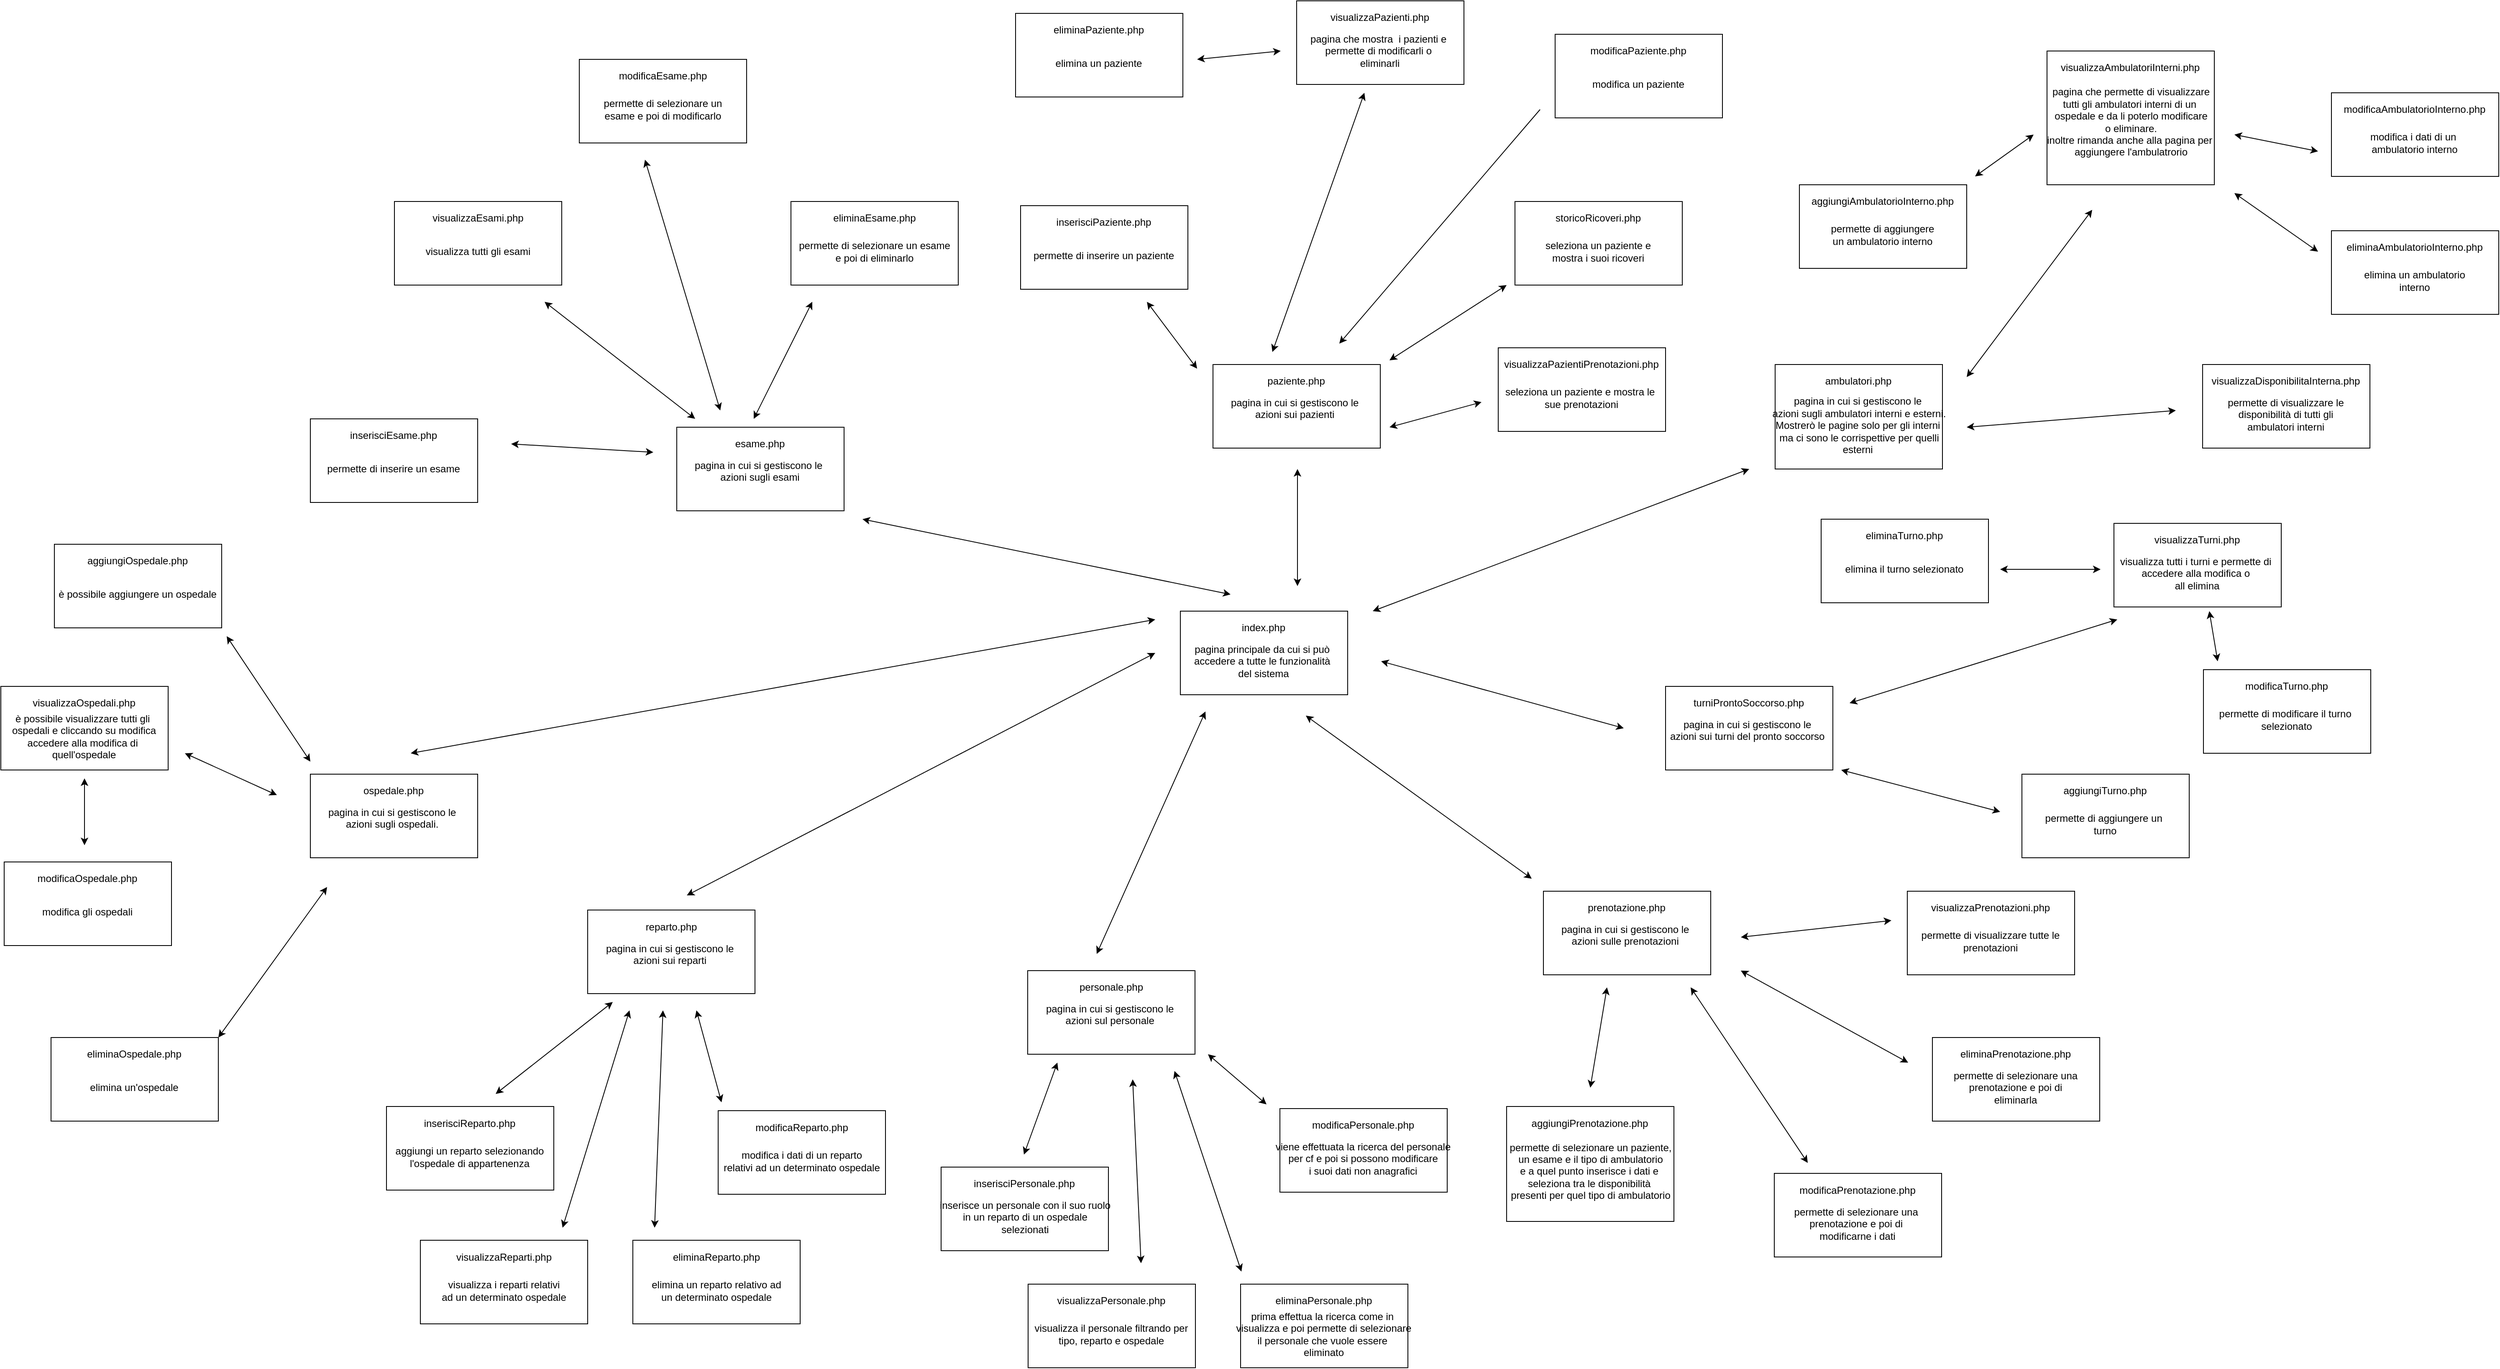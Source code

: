 <mxfile version="24.7.14">
  <diagram name="Pagina-1" id="b5bSMVHtpyGlDIJyutPw">
    <mxGraphModel dx="4014" dy="2902" grid="1" gridSize="10" guides="1" tooltips="1" connect="1" arrows="1" fold="1" page="1" pageScale="1" pageWidth="827" pageHeight="1169" math="0" shadow="0">
      <root>
        <mxCell id="0" />
        <mxCell id="1" parent="0" />
        <mxCell id="fyXsXL8FuOWfnYwmiEP--8" value="" style="rounded=0;whiteSpace=wrap;html=1;" parent="1" vertex="1">
          <mxGeometry x="620" y="160" width="200" height="100" as="geometry" />
        </mxCell>
        <mxCell id="fyXsXL8FuOWfnYwmiEP--9" value="index.php" style="text;html=1;align=center;verticalAlign=middle;resizable=0;points=[];autosize=1;strokeColor=none;fillColor=none;" parent="1" vertex="1">
          <mxGeometry x="679" y="165" width="80" height="30" as="geometry" />
        </mxCell>
        <mxCell id="fyXsXL8FuOWfnYwmiEP--10" value="pagina principale da cui si può&amp;nbsp;&lt;div&gt;accedere &lt;span style=&quot;background-color: initial;&quot;&gt;a tutte le funzionalità&amp;nbsp;&lt;/span&gt;&lt;/div&gt;&lt;div&gt;&lt;span style=&quot;background-color: initial;&quot;&gt;del sistema&lt;/span&gt;&lt;/div&gt;" style="text;html=1;align=center;verticalAlign=middle;resizable=0;points=[];autosize=1;strokeColor=none;fillColor=none;" parent="1" vertex="1">
          <mxGeometry x="624" y="190" width="190" height="60" as="geometry" />
        </mxCell>
        <mxCell id="fyXsXL8FuOWfnYwmiEP--11" value="" style="rounded=0;whiteSpace=wrap;html=1;" parent="1" vertex="1">
          <mxGeometry x="-420" y="355" width="200" height="100" as="geometry" />
        </mxCell>
        <mxCell id="fyXsXL8FuOWfnYwmiEP--12" value="ospedale.php" style="text;html=1;align=center;verticalAlign=middle;resizable=0;points=[];autosize=1;strokeColor=none;fillColor=none;" parent="1" vertex="1">
          <mxGeometry x="-371" y="360" width="100" height="30" as="geometry" />
        </mxCell>
        <mxCell id="fyXsXL8FuOWfnYwmiEP--13" value="pagina in cui si gestiscono le&amp;nbsp;&lt;div&gt;azioni sugli ospedali.&amp;nbsp;&lt;/div&gt;&lt;div&gt;&lt;br&gt;&lt;/div&gt;" style="text;html=1;align=center;verticalAlign=middle;resizable=0;points=[];autosize=1;strokeColor=none;fillColor=none;" parent="1" vertex="1">
          <mxGeometry x="-411" y="385" width="180" height="60" as="geometry" />
        </mxCell>
        <mxCell id="fyXsXL8FuOWfnYwmiEP--14" value="" style="rounded=0;whiteSpace=wrap;html=1;" parent="1" vertex="1">
          <mxGeometry x="-88.5" y="517.5" width="200" height="100" as="geometry" />
        </mxCell>
        <mxCell id="fyXsXL8FuOWfnYwmiEP--15" value="reparto.php" style="text;html=1;align=center;verticalAlign=middle;resizable=0;points=[];autosize=1;strokeColor=none;fillColor=none;" parent="1" vertex="1">
          <mxGeometry x="-29.5" y="522.5" width="80" height="30" as="geometry" />
        </mxCell>
        <mxCell id="fyXsXL8FuOWfnYwmiEP--16" value="pagina in cui si gestiscono le&amp;nbsp;&lt;div&gt;azioni sui reparti&amp;nbsp;&lt;/div&gt;&lt;div&gt;&lt;br&gt;&lt;/div&gt;" style="text;html=1;align=center;verticalAlign=middle;resizable=0;points=[];autosize=1;strokeColor=none;fillColor=none;" parent="1" vertex="1">
          <mxGeometry x="-79.5" y="547.5" width="180" height="60" as="geometry" />
        </mxCell>
        <mxCell id="fyXsXL8FuOWfnYwmiEP--17" value="" style="rounded=0;whiteSpace=wrap;html=1;" parent="1" vertex="1">
          <mxGeometry x="437.5" y="590" width="200" height="100" as="geometry" />
        </mxCell>
        <mxCell id="fyXsXL8FuOWfnYwmiEP--18" value="personale.php" style="text;html=1;align=center;verticalAlign=middle;resizable=0;points=[];autosize=1;strokeColor=none;fillColor=none;" parent="1" vertex="1">
          <mxGeometry x="486.5" y="595" width="100" height="30" as="geometry" />
        </mxCell>
        <mxCell id="fyXsXL8FuOWfnYwmiEP--19" value="pagina in cui si gestiscono le&amp;nbsp;&lt;div&gt;azioni sul personale&amp;nbsp;&lt;/div&gt;&lt;div&gt;&lt;br&gt;&lt;/div&gt;" style="text;html=1;align=center;verticalAlign=middle;resizable=0;points=[];autosize=1;strokeColor=none;fillColor=none;" parent="1" vertex="1">
          <mxGeometry x="446.5" y="620" width="180" height="60" as="geometry" />
        </mxCell>
        <mxCell id="fyXsXL8FuOWfnYwmiEP--20" value="" style="rounded=0;whiteSpace=wrap;html=1;" parent="1" vertex="1">
          <mxGeometry x="18" y="-60" width="200" height="100" as="geometry" />
        </mxCell>
        <mxCell id="fyXsXL8FuOWfnYwmiEP--21" value="esame.php" style="text;html=1;align=center;verticalAlign=middle;resizable=0;points=[];autosize=1;strokeColor=none;fillColor=none;" parent="1" vertex="1">
          <mxGeometry x="77" y="-55" width="80" height="30" as="geometry" />
        </mxCell>
        <mxCell id="fyXsXL8FuOWfnYwmiEP--22" value="pagina in cui si gestiscono le&amp;nbsp;&lt;div&gt;azioni sugli esami&lt;/div&gt;&lt;div&gt;&lt;br&gt;&lt;/div&gt;" style="text;html=1;align=center;verticalAlign=middle;resizable=0;points=[];autosize=1;strokeColor=none;fillColor=none;" parent="1" vertex="1">
          <mxGeometry x="27" y="-30" width="180" height="60" as="geometry" />
        </mxCell>
        <mxCell id="fyXsXL8FuOWfnYwmiEP--23" value="" style="rounded=0;whiteSpace=wrap;html=1;" parent="1" vertex="1">
          <mxGeometry x="659" y="-135" width="200" height="100" as="geometry" />
        </mxCell>
        <mxCell id="fyXsXL8FuOWfnYwmiEP--24" value="paziente.php" style="text;html=1;align=center;verticalAlign=middle;resizable=0;points=[];autosize=1;strokeColor=none;fillColor=none;" parent="1" vertex="1">
          <mxGeometry x="713" y="-130" width="90" height="30" as="geometry" />
        </mxCell>
        <mxCell id="fyXsXL8FuOWfnYwmiEP--25" value="pagina in cui si gestiscono le&amp;nbsp;&lt;div&gt;azioni sui pazienti&amp;nbsp;&lt;/div&gt;&lt;div&gt;&lt;br&gt;&lt;/div&gt;" style="text;html=1;align=center;verticalAlign=middle;resizable=0;points=[];autosize=1;strokeColor=none;fillColor=none;" parent="1" vertex="1">
          <mxGeometry x="668" y="-105" width="180" height="60" as="geometry" />
        </mxCell>
        <mxCell id="fyXsXL8FuOWfnYwmiEP--26" value="" style="rounded=0;whiteSpace=wrap;html=1;" parent="1" vertex="1">
          <mxGeometry x="1054" y="495" width="200" height="100" as="geometry" />
        </mxCell>
        <mxCell id="fyXsXL8FuOWfnYwmiEP--27" value="prenotazione.php" style="text;html=1;align=center;verticalAlign=middle;resizable=0;points=[];autosize=1;strokeColor=none;fillColor=none;" parent="1" vertex="1">
          <mxGeometry x="1093" y="500" width="120" height="30" as="geometry" />
        </mxCell>
        <mxCell id="fyXsXL8FuOWfnYwmiEP--28" value="pagina in cui si gestiscono le&amp;nbsp;&lt;div&gt;azioni sulle prenotazioni&amp;nbsp;&lt;/div&gt;&lt;div&gt;&lt;br&gt;&lt;/div&gt;" style="text;html=1;align=center;verticalAlign=middle;resizable=0;points=[];autosize=1;strokeColor=none;fillColor=none;" parent="1" vertex="1">
          <mxGeometry x="1063" y="525" width="180" height="60" as="geometry" />
        </mxCell>
        <mxCell id="fyXsXL8FuOWfnYwmiEP--29" value="" style="rounded=0;whiteSpace=wrap;html=1;" parent="1" vertex="1">
          <mxGeometry x="1200" y="250" width="200" height="100" as="geometry" />
        </mxCell>
        <mxCell id="fyXsXL8FuOWfnYwmiEP--30" value="turniProntoSoccorso.php" style="text;html=1;align=center;verticalAlign=middle;resizable=0;points=[];autosize=1;strokeColor=none;fillColor=none;" parent="1" vertex="1">
          <mxGeometry x="1219" y="255" width="160" height="30" as="geometry" />
        </mxCell>
        <mxCell id="fyXsXL8FuOWfnYwmiEP--31" value="pagina in cui si gestiscono le&amp;nbsp;&lt;div&gt;azioni sui turni del pronto soccorso&amp;nbsp;&lt;/div&gt;&lt;div&gt;&lt;br&gt;&lt;/div&gt;" style="text;html=1;align=center;verticalAlign=middle;resizable=0;points=[];autosize=1;strokeColor=none;fillColor=none;" parent="1" vertex="1">
          <mxGeometry x="1194" y="280" width="210" height="60" as="geometry" />
        </mxCell>
        <mxCell id="fyXsXL8FuOWfnYwmiEP--32" value="" style="rounded=0;whiteSpace=wrap;html=1;" parent="1" vertex="1">
          <mxGeometry x="1331" y="-135" width="200" height="125" as="geometry" />
        </mxCell>
        <mxCell id="fyXsXL8FuOWfnYwmiEP--33" value="ambulatori.php" style="text;html=1;align=center;verticalAlign=middle;resizable=0;points=[];autosize=1;strokeColor=none;fillColor=none;" parent="1" vertex="1">
          <mxGeometry x="1380" y="-130" width="100" height="30" as="geometry" />
        </mxCell>
        <mxCell id="fyXsXL8FuOWfnYwmiEP--34" value="pagina in cui si gestiscono le&amp;nbsp;&lt;div&gt;azioni sugli ambulatori interni e esterni.&lt;/div&gt;&lt;div&gt;Mostrerò le pagine solo per gli interni&amp;nbsp;&lt;/div&gt;&lt;div&gt;ma ci sono le corrispettive per quelli&lt;/div&gt;&lt;div&gt;esterni&amp;nbsp;&lt;/div&gt;&lt;div&gt;&lt;br&gt;&lt;/div&gt;" style="text;html=1;align=center;verticalAlign=middle;resizable=0;points=[];autosize=1;strokeColor=none;fillColor=none;" parent="1" vertex="1">
          <mxGeometry x="1316" y="-105" width="230" height="100" as="geometry" />
        </mxCell>
        <mxCell id="fyXsXL8FuOWfnYwmiEP--35" value="" style="rounded=0;whiteSpace=wrap;html=1;" parent="1" vertex="1">
          <mxGeometry x="-726" y="80" width="200" height="100" as="geometry" />
        </mxCell>
        <mxCell id="fyXsXL8FuOWfnYwmiEP--36" value="aggiungiOspedale.php" style="text;html=1;align=center;verticalAlign=middle;resizable=0;points=[];autosize=1;strokeColor=none;fillColor=none;" parent="1" vertex="1">
          <mxGeometry x="-697" y="85" width="140" height="30" as="geometry" />
        </mxCell>
        <mxCell id="fyXsXL8FuOWfnYwmiEP--37" value="è possibile aggiungere un ospedale" style="text;html=1;align=center;verticalAlign=middle;resizable=0;points=[];autosize=1;strokeColor=none;fillColor=none;" parent="1" vertex="1">
          <mxGeometry x="-732" y="125" width="210" height="30" as="geometry" />
        </mxCell>
        <mxCell id="fyXsXL8FuOWfnYwmiEP--38" value="" style="rounded=0;whiteSpace=wrap;html=1;" parent="1" vertex="1">
          <mxGeometry x="-790" y="250" width="200" height="100" as="geometry" />
        </mxCell>
        <mxCell id="fyXsXL8FuOWfnYwmiEP--39" value="visualizzaOspedali.php" style="text;html=1;align=center;verticalAlign=middle;resizable=0;points=[];autosize=1;strokeColor=none;fillColor=none;" parent="1" vertex="1">
          <mxGeometry x="-766" y="255" width="150" height="30" as="geometry" />
        </mxCell>
        <mxCell id="fyXsXL8FuOWfnYwmiEP--40" value="è possibile visualizzare tutti gli&amp;nbsp;&lt;div&gt;ospedali e cliccando su modifica&lt;/div&gt;&lt;div&gt;accedere alla modifica di&amp;nbsp;&lt;/div&gt;&lt;div&gt;quell&#39;ospedale&lt;/div&gt;" style="text;html=1;align=center;verticalAlign=middle;resizable=0;points=[];autosize=1;strokeColor=none;fillColor=none;" parent="1" vertex="1">
          <mxGeometry x="-791" y="275" width="200" height="70" as="geometry" />
        </mxCell>
        <mxCell id="fyXsXL8FuOWfnYwmiEP--41" value="" style="rounded=0;whiteSpace=wrap;html=1;" parent="1" vertex="1">
          <mxGeometry x="-786" y="460" width="200" height="100" as="geometry" />
        </mxCell>
        <mxCell id="fyXsXL8FuOWfnYwmiEP--42" value="modificaOspedale.php" style="text;html=1;align=center;verticalAlign=middle;resizable=0;points=[];autosize=1;strokeColor=none;fillColor=none;" parent="1" vertex="1">
          <mxGeometry x="-757" y="465" width="140" height="30" as="geometry" />
        </mxCell>
        <mxCell id="fyXsXL8FuOWfnYwmiEP--43" value="modifica gli ospedali" style="text;html=1;align=center;verticalAlign=middle;resizable=0;points=[];autosize=1;strokeColor=none;fillColor=none;" parent="1" vertex="1">
          <mxGeometry x="-752" y="505" width="130" height="30" as="geometry" />
        </mxCell>
        <mxCell id="fyXsXL8FuOWfnYwmiEP--44" value="" style="rounded=0;whiteSpace=wrap;html=1;" parent="1" vertex="1">
          <mxGeometry x="-730" y="670" width="200" height="100" as="geometry" />
        </mxCell>
        <mxCell id="fyXsXL8FuOWfnYwmiEP--45" value="eliminaOspedale.php" style="text;html=1;align=center;verticalAlign=middle;resizable=0;points=[];autosize=1;strokeColor=none;fillColor=none;" parent="1" vertex="1">
          <mxGeometry x="-701" y="675" width="140" height="30" as="geometry" />
        </mxCell>
        <mxCell id="fyXsXL8FuOWfnYwmiEP--46" value="elimina un&#39;ospedale" style="text;html=1;align=center;verticalAlign=middle;resizable=0;points=[];autosize=1;strokeColor=none;fillColor=none;" parent="1" vertex="1">
          <mxGeometry x="-696" y="715" width="130" height="30" as="geometry" />
        </mxCell>
        <mxCell id="fyXsXL8FuOWfnYwmiEP--47" value="" style="endArrow=classic;startArrow=classic;html=1;rounded=0;" parent="1" edge="1">
          <mxGeometry width="50" height="50" relative="1" as="geometry">
            <mxPoint x="-300" y="330" as="sourcePoint" />
            <mxPoint x="590" y="170" as="targetPoint" />
          </mxGeometry>
        </mxCell>
        <mxCell id="fyXsXL8FuOWfnYwmiEP--48" value="" style="endArrow=classic;startArrow=classic;html=1;rounded=0;" parent="1" edge="1">
          <mxGeometry width="50" height="50" relative="1" as="geometry">
            <mxPoint x="30" y="500" as="sourcePoint" />
            <mxPoint x="590" y="210" as="targetPoint" />
          </mxGeometry>
        </mxCell>
        <mxCell id="fyXsXL8FuOWfnYwmiEP--49" value="" style="endArrow=classic;startArrow=classic;html=1;rounded=0;" parent="1" edge="1">
          <mxGeometry width="50" height="50" relative="1" as="geometry">
            <mxPoint x="520" y="570" as="sourcePoint" />
            <mxPoint x="650" y="280" as="targetPoint" />
          </mxGeometry>
        </mxCell>
        <mxCell id="fyXsXL8FuOWfnYwmiEP--50" value="" style="endArrow=classic;startArrow=classic;html=1;rounded=0;" parent="1" edge="1">
          <mxGeometry width="50" height="50" relative="1" as="geometry">
            <mxPoint x="680" y="140" as="sourcePoint" />
            <mxPoint x="240" y="50" as="targetPoint" />
          </mxGeometry>
        </mxCell>
        <mxCell id="fyXsXL8FuOWfnYwmiEP--51" value="" style="endArrow=classic;startArrow=classic;html=1;rounded=0;" parent="1" edge="1">
          <mxGeometry width="50" height="50" relative="1" as="geometry">
            <mxPoint x="760" y="130" as="sourcePoint" />
            <mxPoint x="760" y="-10" as="targetPoint" />
          </mxGeometry>
        </mxCell>
        <mxCell id="fyXsXL8FuOWfnYwmiEP--53" value="" style="endArrow=classic;startArrow=classic;html=1;rounded=0;" parent="1" edge="1">
          <mxGeometry width="50" height="50" relative="1" as="geometry">
            <mxPoint x="1040" y="480" as="sourcePoint" />
            <mxPoint x="770" y="285" as="targetPoint" />
          </mxGeometry>
        </mxCell>
        <mxCell id="fyXsXL8FuOWfnYwmiEP--54" value="" style="endArrow=classic;startArrow=classic;html=1;rounded=0;" parent="1" edge="1">
          <mxGeometry width="50" height="50" relative="1" as="geometry">
            <mxPoint x="1150" y="300" as="sourcePoint" />
            <mxPoint x="860" y="220" as="targetPoint" />
          </mxGeometry>
        </mxCell>
        <mxCell id="fyXsXL8FuOWfnYwmiEP--56" value="" style="endArrow=classic;startArrow=classic;html=1;rounded=0;" parent="1" edge="1">
          <mxGeometry width="50" height="50" relative="1" as="geometry">
            <mxPoint x="-420" y="340" as="sourcePoint" />
            <mxPoint x="-520" y="190" as="targetPoint" />
          </mxGeometry>
        </mxCell>
        <mxCell id="fyXsXL8FuOWfnYwmiEP--57" value="" style="endArrow=classic;startArrow=classic;html=1;rounded=0;" parent="1" edge="1">
          <mxGeometry width="50" height="50" relative="1" as="geometry">
            <mxPoint x="-570" y="330" as="sourcePoint" />
            <mxPoint x="-460" y="380" as="targetPoint" />
          </mxGeometry>
        </mxCell>
        <mxCell id="fyXsXL8FuOWfnYwmiEP--59" value="" style="endArrow=classic;startArrow=classic;html=1;rounded=0;exitX=1;exitY=0;exitDx=0;exitDy=0;" parent="1" source="fyXsXL8FuOWfnYwmiEP--44" edge="1">
          <mxGeometry width="50" height="50" relative="1" as="geometry">
            <mxPoint x="-460" y="450" as="sourcePoint" />
            <mxPoint x="-400" y="490" as="targetPoint" />
          </mxGeometry>
        </mxCell>
        <mxCell id="fyXsXL8FuOWfnYwmiEP--60" value="" style="endArrow=classic;startArrow=classic;html=1;rounded=0;" parent="1" edge="1">
          <mxGeometry width="50" height="50" relative="1" as="geometry">
            <mxPoint x="-690" y="440" as="sourcePoint" />
            <mxPoint x="-690" y="360" as="targetPoint" />
          </mxGeometry>
        </mxCell>
        <mxCell id="fyXsXL8FuOWfnYwmiEP--61" value="" style="rounded=0;whiteSpace=wrap;html=1;" parent="1" vertex="1">
          <mxGeometry x="-329" y="752.5" width="200" height="100" as="geometry" />
        </mxCell>
        <mxCell id="fyXsXL8FuOWfnYwmiEP--62" value="inserisciReparto.php" style="text;html=1;align=center;verticalAlign=middle;resizable=0;points=[];autosize=1;strokeColor=none;fillColor=none;" parent="1" vertex="1">
          <mxGeometry x="-295" y="757.5" width="130" height="30" as="geometry" />
        </mxCell>
        <mxCell id="fyXsXL8FuOWfnYwmiEP--63" value="&lt;div&gt;aggiungi un reparto selezionando&lt;/div&gt;&lt;div&gt;l&#39;ospedale di appartenenza&lt;/div&gt;" style="text;html=1;align=center;verticalAlign=middle;resizable=0;points=[];autosize=1;strokeColor=none;fillColor=none;" parent="1" vertex="1">
          <mxGeometry x="-330" y="792.5" width="200" height="40" as="geometry" />
        </mxCell>
        <mxCell id="fyXsXL8FuOWfnYwmiEP--64" value="" style="rounded=0;whiteSpace=wrap;html=1;" parent="1" vertex="1">
          <mxGeometry x="-288.5" y="912.5" width="200" height="100" as="geometry" />
        </mxCell>
        <mxCell id="fyXsXL8FuOWfnYwmiEP--65" value="visualizzaReparti.php" style="text;html=1;align=center;verticalAlign=middle;resizable=0;points=[];autosize=1;strokeColor=none;fillColor=none;" parent="1" vertex="1">
          <mxGeometry x="-259.5" y="917.5" width="140" height="30" as="geometry" />
        </mxCell>
        <mxCell id="fyXsXL8FuOWfnYwmiEP--66" value="&lt;div&gt;visualizza i reparti relativi&lt;/div&gt;&lt;div&gt;ad un determinato ospedale&lt;/div&gt;" style="text;html=1;align=center;verticalAlign=middle;resizable=0;points=[];autosize=1;strokeColor=none;fillColor=none;" parent="1" vertex="1">
          <mxGeometry x="-274.5" y="952.5" width="170" height="40" as="geometry" />
        </mxCell>
        <mxCell id="fyXsXL8FuOWfnYwmiEP--67" value="" style="rounded=0;whiteSpace=wrap;html=1;" parent="1" vertex="1">
          <mxGeometry x="-34.5" y="912.5" width="200" height="100" as="geometry" />
        </mxCell>
        <mxCell id="fyXsXL8FuOWfnYwmiEP--68" value="eliminaReparto.php" style="text;html=1;align=center;verticalAlign=middle;resizable=0;points=[];autosize=1;strokeColor=none;fillColor=none;" parent="1" vertex="1">
          <mxGeometry x="-0.5" y="917.5" width="130" height="30" as="geometry" />
        </mxCell>
        <mxCell id="fyXsXL8FuOWfnYwmiEP--69" value="&lt;div&gt;elimina un reparto relativo ad&lt;/div&gt;&lt;div&gt;un determinato ospedale&lt;/div&gt;" style="text;html=1;align=center;verticalAlign=middle;resizable=0;points=[];autosize=1;strokeColor=none;fillColor=none;" parent="1" vertex="1">
          <mxGeometry x="-25.5" y="952.5" width="180" height="40" as="geometry" />
        </mxCell>
        <mxCell id="fyXsXL8FuOWfnYwmiEP--70" value="" style="rounded=0;whiteSpace=wrap;html=1;" parent="1" vertex="1">
          <mxGeometry x="67.5" y="757.5" width="200" height="100" as="geometry" />
        </mxCell>
        <mxCell id="fyXsXL8FuOWfnYwmiEP--71" value="modificaReparto.php" style="text;html=1;align=center;verticalAlign=middle;resizable=0;points=[];autosize=1;strokeColor=none;fillColor=none;" parent="1" vertex="1">
          <mxGeometry x="101.5" y="762.5" width="130" height="30" as="geometry" />
        </mxCell>
        <mxCell id="fyXsXL8FuOWfnYwmiEP--72" value="&lt;div&gt;modifica i dati di un reparto&lt;/div&gt;&lt;div&gt;relativi ad un determinato ospedale&lt;/div&gt;" style="text;html=1;align=center;verticalAlign=middle;resizable=0;points=[];autosize=1;strokeColor=none;fillColor=none;" parent="1" vertex="1">
          <mxGeometry x="61.5" y="797.5" width="210" height="40" as="geometry" />
        </mxCell>
        <mxCell id="fyXsXL8FuOWfnYwmiEP--73" value="" style="endArrow=classic;startArrow=classic;html=1;rounded=0;" parent="1" edge="1">
          <mxGeometry width="50" height="50" relative="1" as="geometry">
            <mxPoint x="-198.5" y="737.5" as="sourcePoint" />
            <mxPoint x="-58.5" y="627.5" as="targetPoint" />
          </mxGeometry>
        </mxCell>
        <mxCell id="fyXsXL8FuOWfnYwmiEP--74" value="" style="endArrow=classic;startArrow=classic;html=1;rounded=0;" parent="1" edge="1">
          <mxGeometry width="50" height="50" relative="1" as="geometry">
            <mxPoint x="-118.5" y="897.5" as="sourcePoint" />
            <mxPoint x="-38.5" y="637.5" as="targetPoint" />
          </mxGeometry>
        </mxCell>
        <mxCell id="fyXsXL8FuOWfnYwmiEP--75" value="" style="endArrow=classic;startArrow=classic;html=1;rounded=0;" parent="1" edge="1">
          <mxGeometry width="50" height="50" relative="1" as="geometry">
            <mxPoint x="-8.5" y="897.5" as="sourcePoint" />
            <mxPoint x="1.5" y="637.5" as="targetPoint" />
          </mxGeometry>
        </mxCell>
        <mxCell id="fyXsXL8FuOWfnYwmiEP--76" value="" style="endArrow=classic;startArrow=classic;html=1;rounded=0;" parent="1" edge="1">
          <mxGeometry width="50" height="50" relative="1" as="geometry">
            <mxPoint x="71.5" y="747.5" as="sourcePoint" />
            <mxPoint x="41.5" y="637.5" as="targetPoint" />
          </mxGeometry>
        </mxCell>
        <mxCell id="fyXsXL8FuOWfnYwmiEP--87" value="" style="rounded=0;whiteSpace=wrap;html=1;" parent="1" vertex="1">
          <mxGeometry x="334" y="825" width="200" height="100" as="geometry" />
        </mxCell>
        <mxCell id="fyXsXL8FuOWfnYwmiEP--88" value="inserisciPersonale.php" style="text;html=1;align=center;verticalAlign=middle;resizable=0;points=[];autosize=1;strokeColor=none;fillColor=none;" parent="1" vertex="1">
          <mxGeometry x="363" y="830" width="140" height="30" as="geometry" />
        </mxCell>
        <mxCell id="fyXsXL8FuOWfnYwmiEP--89" value="&lt;div&gt;inserisce un personale con il suo ruolo&lt;/div&gt;&lt;div&gt;in un reparto di un ospedale&lt;/div&gt;&lt;div&gt;selezionati&lt;/div&gt;" style="text;html=1;align=center;verticalAlign=middle;resizable=0;points=[];autosize=1;strokeColor=none;fillColor=none;" parent="1" vertex="1">
          <mxGeometry x="319" y="855" width="230" height="60" as="geometry" />
        </mxCell>
        <mxCell id="fyXsXL8FuOWfnYwmiEP--90" value="" style="rounded=0;whiteSpace=wrap;html=1;" parent="1" vertex="1">
          <mxGeometry x="438" y="965" width="200" height="100" as="geometry" />
        </mxCell>
        <mxCell id="fyXsXL8FuOWfnYwmiEP--91" value="visualizzaPersonale.php" style="text;html=1;align=center;verticalAlign=middle;resizable=0;points=[];autosize=1;strokeColor=none;fillColor=none;" parent="1" vertex="1">
          <mxGeometry x="462" y="970" width="150" height="30" as="geometry" />
        </mxCell>
        <mxCell id="fyXsXL8FuOWfnYwmiEP--92" value="&lt;div&gt;visualizza il personale filtrando per&lt;/div&gt;&lt;div&gt;tipo, reparto e ospedale&lt;/div&gt;" style="text;html=1;align=center;verticalAlign=middle;resizable=0;points=[];autosize=1;strokeColor=none;fillColor=none;" parent="1" vertex="1">
          <mxGeometry x="432" y="1005" width="210" height="40" as="geometry" />
        </mxCell>
        <mxCell id="fyXsXL8FuOWfnYwmiEP--93" value="" style="rounded=0;whiteSpace=wrap;html=1;" parent="1" vertex="1">
          <mxGeometry x="692" y="965" width="200" height="100" as="geometry" />
        </mxCell>
        <mxCell id="fyXsXL8FuOWfnYwmiEP--94" value="eliminaPersonale.php" style="text;html=1;align=center;verticalAlign=middle;resizable=0;points=[];autosize=1;strokeColor=none;fillColor=none;" parent="1" vertex="1">
          <mxGeometry x="721" y="970" width="140" height="30" as="geometry" />
        </mxCell>
        <mxCell id="fyXsXL8FuOWfnYwmiEP--95" value="&lt;div&gt;prima effettua la ricerca come in&amp;nbsp;&lt;/div&gt;&lt;div&gt;visualizza e poi permette di selezionare&lt;/div&gt;&lt;div&gt;il personale che vuole essere&amp;nbsp;&lt;/div&gt;&lt;div&gt;eliminato&lt;/div&gt;" style="text;html=1;align=center;verticalAlign=middle;resizable=0;points=[];autosize=1;strokeColor=none;fillColor=none;" parent="1" vertex="1">
          <mxGeometry x="676" y="990" width="230" height="70" as="geometry" />
        </mxCell>
        <mxCell id="fyXsXL8FuOWfnYwmiEP--96" value="" style="rounded=0;whiteSpace=wrap;html=1;" parent="1" vertex="1">
          <mxGeometry x="739" y="755" width="200" height="100" as="geometry" />
        </mxCell>
        <mxCell id="fyXsXL8FuOWfnYwmiEP--97" value="modificaPersonale.php" style="text;html=1;align=center;verticalAlign=middle;resizable=0;points=[];autosize=1;strokeColor=none;fillColor=none;" parent="1" vertex="1">
          <mxGeometry x="763" y="760" width="150" height="30" as="geometry" />
        </mxCell>
        <mxCell id="fyXsXL8FuOWfnYwmiEP--98" value="&lt;div&gt;viene effettuata la ricerca del personale&lt;/div&gt;&lt;div&gt;per cf e poi si possono modificare&lt;/div&gt;&lt;div&gt;i suoi dati non anagrafici&lt;/div&gt;" style="text;html=1;align=center;verticalAlign=middle;resizable=0;points=[];autosize=1;strokeColor=none;fillColor=none;" parent="1" vertex="1">
          <mxGeometry x="723" y="785" width="230" height="60" as="geometry" />
        </mxCell>
        <mxCell id="fyXsXL8FuOWfnYwmiEP--99" value="" style="endArrow=classic;startArrow=classic;html=1;rounded=0;" parent="1" edge="1">
          <mxGeometry width="50" height="50" relative="1" as="geometry">
            <mxPoint x="433" y="810" as="sourcePoint" />
            <mxPoint x="473" y="700" as="targetPoint" />
          </mxGeometry>
        </mxCell>
        <mxCell id="fyXsXL8FuOWfnYwmiEP--100" value="" style="endArrow=classic;startArrow=classic;html=1;rounded=0;" parent="1" edge="1">
          <mxGeometry width="50" height="50" relative="1" as="geometry">
            <mxPoint x="573" y="940" as="sourcePoint" />
            <mxPoint x="563" y="720" as="targetPoint" />
          </mxGeometry>
        </mxCell>
        <mxCell id="fyXsXL8FuOWfnYwmiEP--101" value="" style="endArrow=classic;startArrow=classic;html=1;rounded=0;" parent="1" edge="1">
          <mxGeometry width="50" height="50" relative="1" as="geometry">
            <mxPoint x="693" y="950" as="sourcePoint" />
            <mxPoint x="613" y="710" as="targetPoint" />
          </mxGeometry>
        </mxCell>
        <mxCell id="fyXsXL8FuOWfnYwmiEP--102" value="" style="endArrow=classic;startArrow=classic;html=1;rounded=0;" parent="1" edge="1">
          <mxGeometry width="50" height="50" relative="1" as="geometry">
            <mxPoint x="723" y="750" as="sourcePoint" />
            <mxPoint x="653" y="690" as="targetPoint" />
          </mxGeometry>
        </mxCell>
        <mxCell id="fyXsXL8FuOWfnYwmiEP--103" value="" style="rounded=0;whiteSpace=wrap;html=1;" parent="1" vertex="1">
          <mxGeometry x="-420" y="-70" width="200" height="100" as="geometry" />
        </mxCell>
        <mxCell id="fyXsXL8FuOWfnYwmiEP--104" value="inserisciEsame.php" style="text;html=1;align=center;verticalAlign=middle;resizable=0;points=[];autosize=1;strokeColor=none;fillColor=none;" parent="1" vertex="1">
          <mxGeometry x="-386" y="-65" width="130" height="30" as="geometry" />
        </mxCell>
        <mxCell id="fyXsXL8FuOWfnYwmiEP--105" value="&lt;div&gt;permette di inserire un esame&lt;/div&gt;" style="text;html=1;align=center;verticalAlign=middle;resizable=0;points=[];autosize=1;strokeColor=none;fillColor=none;" parent="1" vertex="1">
          <mxGeometry x="-411" y="-25" width="180" height="30" as="geometry" />
        </mxCell>
        <mxCell id="fyXsXL8FuOWfnYwmiEP--106" value="" style="rounded=0;whiteSpace=wrap;html=1;" parent="1" vertex="1">
          <mxGeometry x="-319.5" y="-330" width="200" height="100" as="geometry" />
        </mxCell>
        <mxCell id="fyXsXL8FuOWfnYwmiEP--107" value="visualizzaEsami.php" style="text;html=1;align=center;verticalAlign=middle;resizable=0;points=[];autosize=1;strokeColor=none;fillColor=none;" parent="1" vertex="1">
          <mxGeometry x="-285.5" y="-325" width="130" height="30" as="geometry" />
        </mxCell>
        <mxCell id="fyXsXL8FuOWfnYwmiEP--108" value="&lt;div&gt;visualizza tutti gli esami&lt;/div&gt;" style="text;html=1;align=center;verticalAlign=middle;resizable=0;points=[];autosize=1;strokeColor=none;fillColor=none;" parent="1" vertex="1">
          <mxGeometry x="-295.5" y="-285" width="150" height="30" as="geometry" />
        </mxCell>
        <mxCell id="fyXsXL8FuOWfnYwmiEP--109" value="" style="rounded=0;whiteSpace=wrap;html=1;" parent="1" vertex="1">
          <mxGeometry x="-98.5" y="-500" width="200" height="100" as="geometry" />
        </mxCell>
        <mxCell id="fyXsXL8FuOWfnYwmiEP--110" value="modificaEsame.php" style="text;html=1;align=center;verticalAlign=middle;resizable=0;points=[];autosize=1;strokeColor=none;fillColor=none;" parent="1" vertex="1">
          <mxGeometry x="-64.5" y="-495" width="130" height="30" as="geometry" />
        </mxCell>
        <mxCell id="fyXsXL8FuOWfnYwmiEP--111" value="&lt;div&gt;permette di selezionare un&lt;/div&gt;&lt;div&gt;esame e poi di modificarlo&lt;/div&gt;" style="text;html=1;align=center;verticalAlign=middle;resizable=0;points=[];autosize=1;strokeColor=none;fillColor=none;" parent="1" vertex="1">
          <mxGeometry x="-79.5" y="-460" width="160" height="40" as="geometry" />
        </mxCell>
        <mxCell id="fyXsXL8FuOWfnYwmiEP--112" value="" style="rounded=0;whiteSpace=wrap;html=1;" parent="1" vertex="1">
          <mxGeometry x="154.5" y="-330" width="200" height="100" as="geometry" />
        </mxCell>
        <mxCell id="fyXsXL8FuOWfnYwmiEP--113" value="eliminaEsame.php" style="text;html=1;align=center;verticalAlign=middle;resizable=0;points=[];autosize=1;strokeColor=none;fillColor=none;" parent="1" vertex="1">
          <mxGeometry x="193.5" y="-325" width="120" height="30" as="geometry" />
        </mxCell>
        <mxCell id="fyXsXL8FuOWfnYwmiEP--114" value="&lt;div&gt;permette di selezionare un esame&lt;/div&gt;&lt;div&gt;e poi di eliminarlo&lt;/div&gt;" style="text;html=1;align=center;verticalAlign=middle;resizable=0;points=[];autosize=1;strokeColor=none;fillColor=none;" parent="1" vertex="1">
          <mxGeometry x="153.5" y="-290" width="200" height="40" as="geometry" />
        </mxCell>
        <mxCell id="fyXsXL8FuOWfnYwmiEP--115" value="" style="endArrow=classic;startArrow=classic;html=1;rounded=0;" parent="1" edge="1">
          <mxGeometry width="50" height="50" relative="1" as="geometry">
            <mxPoint x="-180" y="-40" as="sourcePoint" />
            <mxPoint x="-10" y="-30" as="targetPoint" />
          </mxGeometry>
        </mxCell>
        <mxCell id="fyXsXL8FuOWfnYwmiEP--116" value="" style="endArrow=classic;startArrow=classic;html=1;rounded=0;" parent="1" edge="1">
          <mxGeometry width="50" height="50" relative="1" as="geometry">
            <mxPoint x="-140" y="-210" as="sourcePoint" />
            <mxPoint x="40" y="-70" as="targetPoint" />
          </mxGeometry>
        </mxCell>
        <mxCell id="fyXsXL8FuOWfnYwmiEP--117" value="" style="endArrow=classic;startArrow=classic;html=1;rounded=0;" parent="1" edge="1">
          <mxGeometry width="50" height="50" relative="1" as="geometry">
            <mxPoint x="70" y="-80" as="sourcePoint" />
            <mxPoint x="-20" y="-380" as="targetPoint" />
          </mxGeometry>
        </mxCell>
        <mxCell id="fyXsXL8FuOWfnYwmiEP--118" value="" style="endArrow=classic;startArrow=classic;html=1;rounded=0;" parent="1" edge="1">
          <mxGeometry width="50" height="50" relative="1" as="geometry">
            <mxPoint x="110" y="-70" as="sourcePoint" />
            <mxPoint x="180" y="-210" as="targetPoint" />
          </mxGeometry>
        </mxCell>
        <mxCell id="fyXsXL8FuOWfnYwmiEP--120" value="" style="rounded=0;whiteSpace=wrap;html=1;" parent="1" vertex="1">
          <mxGeometry x="429" y="-325" width="200" height="100" as="geometry" />
        </mxCell>
        <mxCell id="fyXsXL8FuOWfnYwmiEP--121" value="inserisciPaziente.php" style="text;html=1;align=center;verticalAlign=middle;resizable=0;points=[];autosize=1;strokeColor=none;fillColor=none;" parent="1" vertex="1">
          <mxGeometry x="458" y="-320" width="140" height="30" as="geometry" />
        </mxCell>
        <mxCell id="fyXsXL8FuOWfnYwmiEP--122" value="&lt;div&gt;permette di inserire un paziente&lt;/div&gt;" style="text;html=1;align=center;verticalAlign=middle;resizable=0;points=[];autosize=1;strokeColor=none;fillColor=none;" parent="1" vertex="1">
          <mxGeometry x="433" y="-280" width="190" height="30" as="geometry" />
        </mxCell>
        <mxCell id="fyXsXL8FuOWfnYwmiEP--123" value="" style="rounded=0;whiteSpace=wrap;html=1;" parent="1" vertex="1">
          <mxGeometry x="423" y="-555" width="200" height="100" as="geometry" />
        </mxCell>
        <mxCell id="fyXsXL8FuOWfnYwmiEP--124" value="eliminaPaziente.php" style="text;html=1;align=center;verticalAlign=middle;resizable=0;points=[];autosize=1;strokeColor=none;fillColor=none;" parent="1" vertex="1">
          <mxGeometry x="457" y="-550" width="130" height="30" as="geometry" />
        </mxCell>
        <mxCell id="fyXsXL8FuOWfnYwmiEP--125" value="elimina un paziente" style="text;html=1;align=center;verticalAlign=middle;resizable=0;points=[];autosize=1;strokeColor=none;fillColor=none;" parent="1" vertex="1">
          <mxGeometry x="457" y="-510" width="130" height="30" as="geometry" />
        </mxCell>
        <mxCell id="fyXsXL8FuOWfnYwmiEP--126" value="" style="rounded=0;whiteSpace=wrap;html=1;" parent="1" vertex="1">
          <mxGeometry x="759" y="-570" width="200" height="100" as="geometry" />
        </mxCell>
        <mxCell id="fyXsXL8FuOWfnYwmiEP--127" value="visualizzaPazienti.php" style="text;html=1;align=center;verticalAlign=middle;resizable=0;points=[];autosize=1;strokeColor=none;fillColor=none;" parent="1" vertex="1">
          <mxGeometry x="788" y="-565" width="140" height="30" as="geometry" />
        </mxCell>
        <mxCell id="fyXsXL8FuOWfnYwmiEP--128" value="&lt;div&gt;pagina che mostra&amp;nbsp; i pazienti e&amp;nbsp;&lt;/div&gt;&lt;div&gt;permette di modificarli o&amp;nbsp;&lt;/div&gt;&lt;div&gt;eliminarli&lt;/div&gt;" style="text;html=1;align=center;verticalAlign=middle;resizable=0;points=[];autosize=1;strokeColor=none;fillColor=none;" parent="1" vertex="1">
          <mxGeometry x="763" y="-540" width="190" height="60" as="geometry" />
        </mxCell>
        <mxCell id="fyXsXL8FuOWfnYwmiEP--129" value="" style="rounded=0;whiteSpace=wrap;html=1;" parent="1" vertex="1">
          <mxGeometry x="1068" y="-530" width="200" height="100" as="geometry" />
        </mxCell>
        <mxCell id="fyXsXL8FuOWfnYwmiEP--130" value="modificaPaziente.php" style="text;html=1;align=center;verticalAlign=middle;resizable=0;points=[];autosize=1;strokeColor=none;fillColor=none;" parent="1" vertex="1">
          <mxGeometry x="1097" y="-525" width="140" height="30" as="geometry" />
        </mxCell>
        <mxCell id="fyXsXL8FuOWfnYwmiEP--131" value="&lt;div&gt;modifica un paziente&lt;/div&gt;" style="text;html=1;align=center;verticalAlign=middle;resizable=0;points=[];autosize=1;strokeColor=none;fillColor=none;" parent="1" vertex="1">
          <mxGeometry x="1102" y="-485" width="130" height="30" as="geometry" />
        </mxCell>
        <mxCell id="fyXsXL8FuOWfnYwmiEP--132" value="" style="rounded=0;whiteSpace=wrap;html=1;" parent="1" vertex="1">
          <mxGeometry x="1020" y="-330" width="200" height="100" as="geometry" />
        </mxCell>
        <mxCell id="fyXsXL8FuOWfnYwmiEP--133" value="storicoRicoveri.php" style="text;html=1;align=center;verticalAlign=middle;resizable=0;points=[];autosize=1;strokeColor=none;fillColor=none;" parent="1" vertex="1">
          <mxGeometry x="1054" y="-325" width="130" height="30" as="geometry" />
        </mxCell>
        <mxCell id="fyXsXL8FuOWfnYwmiEP--134" value="seleziona un paziente e&lt;div&gt;mostra i suoi ricoveri&lt;/div&gt;" style="text;html=1;align=center;verticalAlign=middle;resizable=0;points=[];autosize=1;strokeColor=none;fillColor=none;" parent="1" vertex="1">
          <mxGeometry x="1044" y="-290" width="150" height="40" as="geometry" />
        </mxCell>
        <mxCell id="fyXsXL8FuOWfnYwmiEP--135" value="" style="rounded=0;whiteSpace=wrap;html=1;" parent="1" vertex="1">
          <mxGeometry x="1000" y="-155" width="200" height="100" as="geometry" />
        </mxCell>
        <mxCell id="fyXsXL8FuOWfnYwmiEP--136" value="visualizzaPazientiPrenotazioni.php" style="text;html=1;align=center;verticalAlign=middle;resizable=0;points=[];autosize=1;strokeColor=none;fillColor=none;" parent="1" vertex="1">
          <mxGeometry x="994" y="-150" width="210" height="30" as="geometry" />
        </mxCell>
        <mxCell id="fyXsXL8FuOWfnYwmiEP--137" value="seleziona un paziente e mostra le&amp;nbsp;&lt;div&gt;sue prenotazioni&lt;/div&gt;" style="text;html=1;align=center;verticalAlign=middle;resizable=0;points=[];autosize=1;strokeColor=none;fillColor=none;" parent="1" vertex="1">
          <mxGeometry x="994" y="-115" width="210" height="40" as="geometry" />
        </mxCell>
        <mxCell id="fyXsXL8FuOWfnYwmiEP--138" value="" style="endArrow=classic;startArrow=classic;html=1;rounded=0;" parent="1" edge="1">
          <mxGeometry width="50" height="50" relative="1" as="geometry">
            <mxPoint x="640" y="-130" as="sourcePoint" />
            <mxPoint x="580" y="-210" as="targetPoint" />
          </mxGeometry>
        </mxCell>
        <mxCell id="fyXsXL8FuOWfnYwmiEP--139" value="" style="endArrow=classic;startArrow=classic;html=1;rounded=0;" parent="1" edge="1">
          <mxGeometry width="50" height="50" relative="1" as="geometry">
            <mxPoint x="730" y="-150" as="sourcePoint" />
            <mxPoint x="840" y="-460" as="targetPoint" />
          </mxGeometry>
        </mxCell>
        <mxCell id="fyXsXL8FuOWfnYwmiEP--140" value="" style="endArrow=classic;startArrow=classic;html=1;rounded=0;" parent="1" edge="1">
          <mxGeometry width="50" height="50" relative="1" as="geometry">
            <mxPoint x="640" y="-500" as="sourcePoint" />
            <mxPoint x="740" y="-510" as="targetPoint" />
          </mxGeometry>
        </mxCell>
        <mxCell id="fyXsXL8FuOWfnYwmiEP--141" value="" style="endArrow=classic;html=1;rounded=0;" parent="1" edge="1">
          <mxGeometry width="50" height="50" relative="1" as="geometry">
            <mxPoint x="1050" y="-440" as="sourcePoint" />
            <mxPoint x="810" y="-160" as="targetPoint" />
          </mxGeometry>
        </mxCell>
        <mxCell id="fyXsXL8FuOWfnYwmiEP--142" value="" style="endArrow=classic;startArrow=classic;html=1;rounded=0;" parent="1" edge="1">
          <mxGeometry width="50" height="50" relative="1" as="geometry">
            <mxPoint x="870" y="-140" as="sourcePoint" />
            <mxPoint x="1010" y="-230" as="targetPoint" />
          </mxGeometry>
        </mxCell>
        <mxCell id="fyXsXL8FuOWfnYwmiEP--143" value="" style="endArrow=classic;startArrow=classic;html=1;rounded=0;" parent="1" edge="1">
          <mxGeometry width="50" height="50" relative="1" as="geometry">
            <mxPoint x="870" y="-60" as="sourcePoint" />
            <mxPoint x="980" y="-90" as="targetPoint" />
          </mxGeometry>
        </mxCell>
        <mxCell id="fyXsXL8FuOWfnYwmiEP--144" value="" style="rounded=0;whiteSpace=wrap;html=1;" parent="1" vertex="1">
          <mxGeometry x="1010" y="752.5" width="200" height="137.5" as="geometry" />
        </mxCell>
        <mxCell id="fyXsXL8FuOWfnYwmiEP--145" value="aggiungiPrenotazione.php" style="text;html=1;align=center;verticalAlign=middle;resizable=0;points=[];autosize=1;strokeColor=none;fillColor=none;" parent="1" vertex="1">
          <mxGeometry x="1029" y="757.5" width="160" height="30" as="geometry" />
        </mxCell>
        <mxCell id="fyXsXL8FuOWfnYwmiEP--146" value="&lt;div&gt;permette di selezionare un paziente,&lt;/div&gt;&lt;div&gt;un esame e il tipo di ambulatorio&lt;/div&gt;&lt;div&gt;e a quel punto inserisce i dati e&amp;nbsp;&lt;/div&gt;&lt;div&gt;seleziona tra le disponibilità&amp;nbsp;&lt;/div&gt;&lt;div&gt;presenti per quel tipo di ambulatorio&lt;/div&gt;" style="text;html=1;align=center;verticalAlign=middle;resizable=0;points=[];autosize=1;strokeColor=none;fillColor=none;" parent="1" vertex="1">
          <mxGeometry x="1000" y="785" width="220" height="90" as="geometry" />
        </mxCell>
        <mxCell id="fyXsXL8FuOWfnYwmiEP--147" value="" style="rounded=0;whiteSpace=wrap;html=1;" parent="1" vertex="1">
          <mxGeometry x="1330" y="832.5" width="200" height="100" as="geometry" />
        </mxCell>
        <mxCell id="fyXsXL8FuOWfnYwmiEP--148" value="modificaPrenotazione.php" style="text;html=1;align=center;verticalAlign=middle;resizable=0;points=[];autosize=1;strokeColor=none;fillColor=none;" parent="1" vertex="1">
          <mxGeometry x="1349" y="837.5" width="160" height="30" as="geometry" />
        </mxCell>
        <mxCell id="fyXsXL8FuOWfnYwmiEP--149" value="&lt;div&gt;permette di selezionare una&amp;nbsp;&lt;/div&gt;&lt;div&gt;prenotazione e poi di&amp;nbsp;&lt;/div&gt;&lt;div&gt;modificarne i dati&lt;/div&gt;" style="text;html=1;align=center;verticalAlign=middle;resizable=0;points=[];autosize=1;strokeColor=none;fillColor=none;" parent="1" vertex="1">
          <mxGeometry x="1344" y="862.5" width="170" height="60" as="geometry" />
        </mxCell>
        <mxCell id="fyXsXL8FuOWfnYwmiEP--150" value="" style="rounded=0;whiteSpace=wrap;html=1;" parent="1" vertex="1">
          <mxGeometry x="1519" y="670" width="200" height="100" as="geometry" />
        </mxCell>
        <mxCell id="fyXsXL8FuOWfnYwmiEP--151" value="eliminaPrenotazione.php" style="text;html=1;align=center;verticalAlign=middle;resizable=0;points=[];autosize=1;strokeColor=none;fillColor=none;" parent="1" vertex="1">
          <mxGeometry x="1538" y="675" width="160" height="30" as="geometry" />
        </mxCell>
        <mxCell id="fyXsXL8FuOWfnYwmiEP--152" value="&lt;div&gt;permette di selezionare una&lt;/div&gt;&lt;div&gt;prenotazione e poi di&lt;/div&gt;&lt;div&gt;eliminarla&lt;/div&gt;" style="text;html=1;align=center;verticalAlign=middle;resizable=0;points=[];autosize=1;strokeColor=none;fillColor=none;" parent="1" vertex="1">
          <mxGeometry x="1533" y="700" width="170" height="60" as="geometry" />
        </mxCell>
        <mxCell id="fyXsXL8FuOWfnYwmiEP--153" value="" style="rounded=0;whiteSpace=wrap;html=1;" parent="1" vertex="1">
          <mxGeometry x="1489" y="495" width="200" height="100" as="geometry" />
        </mxCell>
        <mxCell id="fyXsXL8FuOWfnYwmiEP--154" value="visualizzaPrenotazioni.php" style="text;html=1;align=center;verticalAlign=middle;resizable=0;points=[];autosize=1;strokeColor=none;fillColor=none;" parent="1" vertex="1">
          <mxGeometry x="1503" y="500" width="170" height="30" as="geometry" />
        </mxCell>
        <mxCell id="fyXsXL8FuOWfnYwmiEP--155" value="&lt;div&gt;permette di visualizzare tutte le&lt;/div&gt;&lt;div&gt;prenotazioni&lt;/div&gt;" style="text;html=1;align=center;verticalAlign=middle;resizable=0;points=[];autosize=1;strokeColor=none;fillColor=none;" parent="1" vertex="1">
          <mxGeometry x="1493" y="535" width="190" height="40" as="geometry" />
        </mxCell>
        <mxCell id="fyXsXL8FuOWfnYwmiEP--156" value="" style="endArrow=classic;startArrow=classic;html=1;rounded=0;" parent="1" edge="1">
          <mxGeometry width="50" height="50" relative="1" as="geometry">
            <mxPoint x="1110" y="730" as="sourcePoint" />
            <mxPoint x="1130" y="610" as="targetPoint" />
          </mxGeometry>
        </mxCell>
        <mxCell id="fyXsXL8FuOWfnYwmiEP--157" value="" style="endArrow=classic;startArrow=classic;html=1;rounded=0;" parent="1" edge="1">
          <mxGeometry width="50" height="50" relative="1" as="geometry">
            <mxPoint x="1370" y="820" as="sourcePoint" />
            <mxPoint x="1230" y="610" as="targetPoint" />
          </mxGeometry>
        </mxCell>
        <mxCell id="fyXsXL8FuOWfnYwmiEP--158" value="" style="endArrow=classic;startArrow=classic;html=1;rounded=0;" parent="1" edge="1">
          <mxGeometry width="50" height="50" relative="1" as="geometry">
            <mxPoint x="1490" y="700" as="sourcePoint" />
            <mxPoint x="1290" y="590" as="targetPoint" />
          </mxGeometry>
        </mxCell>
        <mxCell id="fyXsXL8FuOWfnYwmiEP--159" value="" style="endArrow=classic;startArrow=classic;html=1;rounded=0;" parent="1" edge="1">
          <mxGeometry width="50" height="50" relative="1" as="geometry">
            <mxPoint x="1290" y="550" as="sourcePoint" />
            <mxPoint x="1470" y="530" as="targetPoint" />
          </mxGeometry>
        </mxCell>
        <mxCell id="fyXsXL8FuOWfnYwmiEP--160" value="" style="rounded=0;whiteSpace=wrap;html=1;" parent="1" vertex="1">
          <mxGeometry x="1626" y="355" width="200" height="100" as="geometry" />
        </mxCell>
        <mxCell id="fyXsXL8FuOWfnYwmiEP--161" value="aggiungiTurno.php" style="text;html=1;align=center;verticalAlign=middle;resizable=0;points=[];autosize=1;strokeColor=none;fillColor=none;" parent="1" vertex="1">
          <mxGeometry x="1665" y="360" width="120" height="30" as="geometry" />
        </mxCell>
        <mxCell id="fyXsXL8FuOWfnYwmiEP--162" value="&lt;div&gt;permette di aggiungere un&amp;nbsp;&lt;/div&gt;&lt;div&gt;turno&lt;/div&gt;" style="text;html=1;align=center;verticalAlign=middle;resizable=0;points=[];autosize=1;strokeColor=none;fillColor=none;" parent="1" vertex="1">
          <mxGeometry x="1640" y="395" width="170" height="40" as="geometry" />
        </mxCell>
        <mxCell id="fyXsXL8FuOWfnYwmiEP--163" value="" style="rounded=0;whiteSpace=wrap;html=1;" parent="1" vertex="1">
          <mxGeometry x="1843" y="230" width="200" height="100" as="geometry" />
        </mxCell>
        <mxCell id="fyXsXL8FuOWfnYwmiEP--164" value="modificaTurno.php" style="text;html=1;align=center;verticalAlign=middle;resizable=0;points=[];autosize=1;strokeColor=none;fillColor=none;" parent="1" vertex="1">
          <mxGeometry x="1882" y="235" width="120" height="30" as="geometry" />
        </mxCell>
        <mxCell id="fyXsXL8FuOWfnYwmiEP--165" value="&lt;div&gt;permette di modificare il turno&amp;nbsp;&lt;/div&gt;&lt;div&gt;selezionato&lt;/div&gt;" style="text;html=1;align=center;verticalAlign=middle;resizable=0;points=[];autosize=1;strokeColor=none;fillColor=none;" parent="1" vertex="1">
          <mxGeometry x="1852" y="270" width="180" height="40" as="geometry" />
        </mxCell>
        <mxCell id="fyXsXL8FuOWfnYwmiEP--166" value="" style="rounded=0;whiteSpace=wrap;html=1;" parent="1" vertex="1">
          <mxGeometry x="1736" y="55" width="200" height="100" as="geometry" />
        </mxCell>
        <mxCell id="fyXsXL8FuOWfnYwmiEP--167" value="visualizzaTurni.php" style="text;html=1;align=center;verticalAlign=middle;resizable=0;points=[];autosize=1;strokeColor=none;fillColor=none;" parent="1" vertex="1">
          <mxGeometry x="1770" y="60" width="130" height="30" as="geometry" />
        </mxCell>
        <mxCell id="fyXsXL8FuOWfnYwmiEP--168" value="&lt;div&gt;visualizza tutti i turni e permette di&amp;nbsp;&lt;/div&gt;&lt;div&gt;accedere alla modifica o&amp;nbsp;&lt;/div&gt;&lt;div&gt;all elimina&lt;/div&gt;" style="text;html=1;align=center;verticalAlign=middle;resizable=0;points=[];autosize=1;strokeColor=none;fillColor=none;" parent="1" vertex="1">
          <mxGeometry x="1730" y="85" width="210" height="60" as="geometry" />
        </mxCell>
        <mxCell id="fyXsXL8FuOWfnYwmiEP--169" value="" style="rounded=0;whiteSpace=wrap;html=1;" parent="1" vertex="1">
          <mxGeometry x="1386" y="50" width="200" height="100" as="geometry" />
        </mxCell>
        <mxCell id="fyXsXL8FuOWfnYwmiEP--170" value="eliminaTurno.php" style="text;html=1;align=center;verticalAlign=middle;resizable=0;points=[];autosize=1;strokeColor=none;fillColor=none;" parent="1" vertex="1">
          <mxGeometry x="1425" y="55" width="120" height="30" as="geometry" />
        </mxCell>
        <mxCell id="fyXsXL8FuOWfnYwmiEP--171" value="&lt;div&gt;elimina il turno selezionato&lt;/div&gt;" style="text;html=1;align=center;verticalAlign=middle;resizable=0;points=[];autosize=1;strokeColor=none;fillColor=none;" parent="1" vertex="1">
          <mxGeometry x="1405" y="95" width="160" height="30" as="geometry" />
        </mxCell>
        <mxCell id="fyXsXL8FuOWfnYwmiEP--172" value="" style="endArrow=classic;startArrow=classic;html=1;rounded=0;" parent="1" edge="1">
          <mxGeometry width="50" height="50" relative="1" as="geometry">
            <mxPoint x="1410" y="350" as="sourcePoint" />
            <mxPoint x="1600" y="400" as="targetPoint" />
          </mxGeometry>
        </mxCell>
        <mxCell id="fyXsXL8FuOWfnYwmiEP--173" value="" style="endArrow=classic;startArrow=classic;html=1;rounded=0;" parent="1" edge="1">
          <mxGeometry width="50" height="50" relative="1" as="geometry">
            <mxPoint x="1420" y="270" as="sourcePoint" />
            <mxPoint x="1740" y="170" as="targetPoint" />
          </mxGeometry>
        </mxCell>
        <mxCell id="fyXsXL8FuOWfnYwmiEP--175" value="" style="endArrow=classic;startArrow=classic;html=1;rounded=0;" parent="1" edge="1">
          <mxGeometry width="50" height="50" relative="1" as="geometry">
            <mxPoint x="1600" y="110" as="sourcePoint" />
            <mxPoint x="1720" y="110" as="targetPoint" />
          </mxGeometry>
        </mxCell>
        <mxCell id="fyXsXL8FuOWfnYwmiEP--176" value="" style="endArrow=classic;startArrow=classic;html=1;rounded=0;" parent="1" edge="1">
          <mxGeometry width="50" height="50" relative="1" as="geometry">
            <mxPoint x="1860" y="220" as="sourcePoint" />
            <mxPoint x="1850" y="160" as="targetPoint" />
          </mxGeometry>
        </mxCell>
        <mxCell id="fyXsXL8FuOWfnYwmiEP--177" value="" style="endArrow=classic;startArrow=classic;html=1;rounded=0;" parent="1" edge="1">
          <mxGeometry width="50" height="50" relative="1" as="geometry">
            <mxPoint x="850" y="160" as="sourcePoint" />
            <mxPoint x="1300" y="-10" as="targetPoint" />
          </mxGeometry>
        </mxCell>
        <mxCell id="fyXsXL8FuOWfnYwmiEP--178" value="" style="rounded=0;whiteSpace=wrap;html=1;" parent="1" vertex="1">
          <mxGeometry x="1360" y="-350" width="200" height="100" as="geometry" />
        </mxCell>
        <mxCell id="fyXsXL8FuOWfnYwmiEP--179" value="aggiungiAmbulatorioInterno.php" style="text;html=1;align=center;verticalAlign=middle;resizable=0;points=[];autosize=1;strokeColor=none;fillColor=none;" parent="1" vertex="1">
          <mxGeometry x="1364" y="-345" width="190" height="30" as="geometry" />
        </mxCell>
        <mxCell id="fyXsXL8FuOWfnYwmiEP--180" value="&lt;div&gt;permette di aggiungere&lt;/div&gt;&lt;div&gt;un ambulatorio interno&lt;/div&gt;" style="text;html=1;align=center;verticalAlign=middle;resizable=0;points=[];autosize=1;strokeColor=none;fillColor=none;" parent="1" vertex="1">
          <mxGeometry x="1384" y="-310" width="150" height="40" as="geometry" />
        </mxCell>
        <mxCell id="fyXsXL8FuOWfnYwmiEP--181" value="" style="rounded=0;whiteSpace=wrap;html=1;" parent="1" vertex="1">
          <mxGeometry x="1656" y="-510" width="200" height="160" as="geometry" />
        </mxCell>
        <mxCell id="fyXsXL8FuOWfnYwmiEP--182" value="visualizzaAmbulatoriInterni.php" style="text;html=1;align=center;verticalAlign=middle;resizable=0;points=[];autosize=1;strokeColor=none;fillColor=none;" parent="1" vertex="1">
          <mxGeometry x="1660" y="-505" width="190" height="30" as="geometry" />
        </mxCell>
        <mxCell id="fyXsXL8FuOWfnYwmiEP--183" value="&lt;div&gt;pagina che permette di visualizzare&lt;/div&gt;&lt;div&gt;tutti gli ambulatori interni di un&amp;nbsp;&lt;/div&gt;&lt;div&gt;ospedale e da li poterlo modificare&lt;/div&gt;&lt;div&gt;o eliminare.&lt;/div&gt;&lt;div&gt;inoltre rimanda anche alla pagina per&amp;nbsp;&lt;/div&gt;&lt;div&gt;aggiungere l&lt;span style=&quot;background-color: initial;&quot;&gt;&#39;ambulatrorio&lt;/span&gt;&lt;/div&gt;" style="text;html=1;align=center;verticalAlign=middle;resizable=0;points=[];autosize=1;strokeColor=none;fillColor=none;" parent="1" vertex="1">
          <mxGeometry x="1646" y="-475" width="220" height="100" as="geometry" />
        </mxCell>
        <mxCell id="fyXsXL8FuOWfnYwmiEP--184" value="" style="rounded=0;whiteSpace=wrap;html=1;" parent="1" vertex="1">
          <mxGeometry x="1996" y="-460" width="200" height="100" as="geometry" />
        </mxCell>
        <mxCell id="fyXsXL8FuOWfnYwmiEP--185" value="modificaAmbulatorioInterno.php" style="text;html=1;align=center;verticalAlign=middle;resizable=0;points=[];autosize=1;strokeColor=none;fillColor=none;" parent="1" vertex="1">
          <mxGeometry x="2000" y="-455" width="190" height="30" as="geometry" />
        </mxCell>
        <mxCell id="fyXsXL8FuOWfnYwmiEP--186" value="&lt;div&gt;modifica i dati di un&amp;nbsp;&lt;/div&gt;&lt;div&gt;ambulatorio interno&lt;/div&gt;" style="text;html=1;align=center;verticalAlign=middle;resizable=0;points=[];autosize=1;strokeColor=none;fillColor=none;" parent="1" vertex="1">
          <mxGeometry x="2030" y="-420" width="130" height="40" as="geometry" />
        </mxCell>
        <mxCell id="fyXsXL8FuOWfnYwmiEP--187" value="" style="rounded=0;whiteSpace=wrap;html=1;" parent="1" vertex="1">
          <mxGeometry x="1996" y="-295" width="200" height="100" as="geometry" />
        </mxCell>
        <mxCell id="fyXsXL8FuOWfnYwmiEP--188" value="eliminaAmbulatorioInterno.php" style="text;html=1;align=center;verticalAlign=middle;resizable=0;points=[];autosize=1;strokeColor=none;fillColor=none;" parent="1" vertex="1">
          <mxGeometry x="2000" y="-290" width="190" height="30" as="geometry" />
        </mxCell>
        <mxCell id="fyXsXL8FuOWfnYwmiEP--189" value="&lt;div&gt;elimina un ambulatorio&lt;/div&gt;&lt;div&gt;interno&lt;/div&gt;" style="text;html=1;align=center;verticalAlign=middle;resizable=0;points=[];autosize=1;strokeColor=none;fillColor=none;" parent="1" vertex="1">
          <mxGeometry x="2025" y="-255" width="140" height="40" as="geometry" />
        </mxCell>
        <mxCell id="fyXsXL8FuOWfnYwmiEP--190" value="" style="endArrow=classic;startArrow=classic;html=1;rounded=0;" parent="1" edge="1">
          <mxGeometry width="50" height="50" relative="1" as="geometry">
            <mxPoint x="1560" y="-120" as="sourcePoint" />
            <mxPoint x="1710" y="-320" as="targetPoint" />
          </mxGeometry>
        </mxCell>
        <mxCell id="fyXsXL8FuOWfnYwmiEP--191" value="" style="endArrow=classic;startArrow=classic;html=1;rounded=0;" parent="1" edge="1">
          <mxGeometry width="50" height="50" relative="1" as="geometry">
            <mxPoint x="1570" y="-360" as="sourcePoint" />
            <mxPoint x="1640" y="-410" as="targetPoint" />
          </mxGeometry>
        </mxCell>
        <mxCell id="fyXsXL8FuOWfnYwmiEP--192" value="" style="endArrow=classic;startArrow=classic;html=1;rounded=0;" parent="1" edge="1">
          <mxGeometry width="50" height="50" relative="1" as="geometry">
            <mxPoint x="1880" y="-410" as="sourcePoint" />
            <mxPoint x="1980" y="-390" as="targetPoint" />
          </mxGeometry>
        </mxCell>
        <mxCell id="fyXsXL8FuOWfnYwmiEP--193" value="" style="endArrow=classic;startArrow=classic;html=1;rounded=0;" parent="1" edge="1">
          <mxGeometry width="50" height="50" relative="1" as="geometry">
            <mxPoint x="1980" y="-270" as="sourcePoint" />
            <mxPoint x="1880" y="-340" as="targetPoint" />
          </mxGeometry>
        </mxCell>
        <mxCell id="fyXsXL8FuOWfnYwmiEP--194" value="" style="rounded=0;whiteSpace=wrap;html=1;" parent="1" vertex="1">
          <mxGeometry x="1842" y="-135" width="200" height="100" as="geometry" />
        </mxCell>
        <mxCell id="fyXsXL8FuOWfnYwmiEP--195" value="visualizzaDisponibilitaInterna.php" style="text;html=1;align=center;verticalAlign=middle;resizable=0;points=[];autosize=1;strokeColor=none;fillColor=none;" parent="1" vertex="1">
          <mxGeometry x="1841" y="-130" width="200" height="30" as="geometry" />
        </mxCell>
        <mxCell id="fyXsXL8FuOWfnYwmiEP--196" value="&lt;div&gt;permette di visualizzare le&lt;/div&gt;&lt;div&gt;disponibilità di tutti gli&lt;/div&gt;&lt;div&gt;ambulatori interni&lt;/div&gt;" style="text;html=1;align=center;verticalAlign=middle;resizable=0;points=[];autosize=1;strokeColor=none;fillColor=none;" parent="1" vertex="1">
          <mxGeometry x="1861" y="-105" width="160" height="60" as="geometry" />
        </mxCell>
        <mxCell id="fyXsXL8FuOWfnYwmiEP--197" value="" style="endArrow=classic;startArrow=classic;html=1;rounded=0;" parent="1" edge="1">
          <mxGeometry width="50" height="50" relative="1" as="geometry">
            <mxPoint x="1560" y="-60" as="sourcePoint" />
            <mxPoint x="1810" y="-80" as="targetPoint" />
          </mxGeometry>
        </mxCell>
      </root>
    </mxGraphModel>
  </diagram>
</mxfile>
